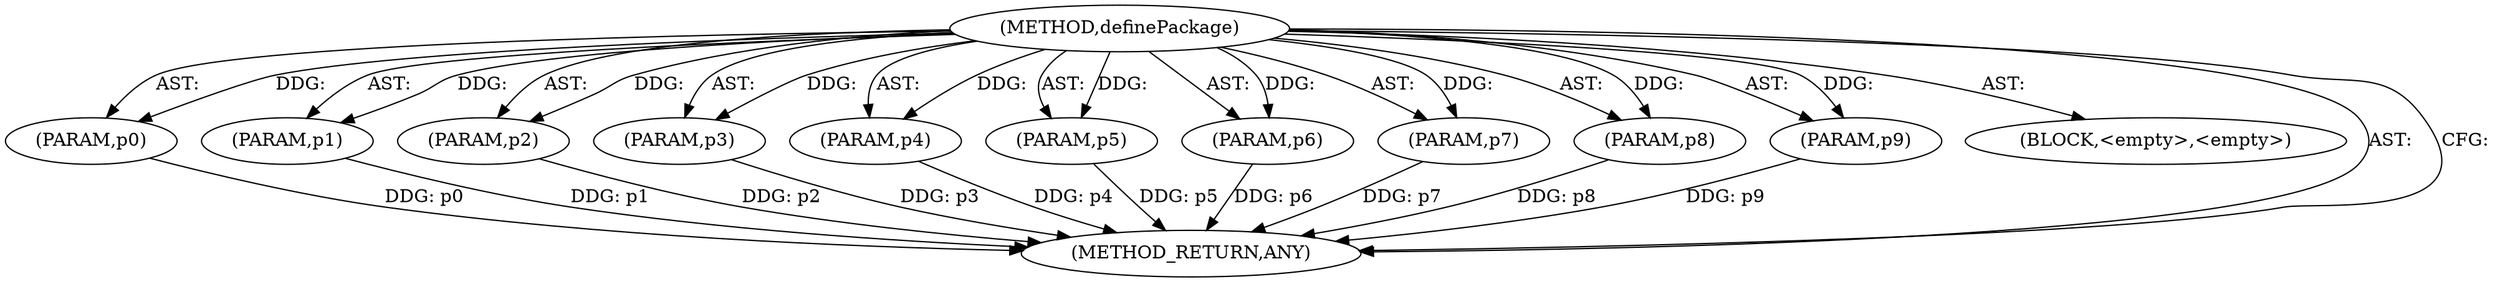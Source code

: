 digraph "definePackage" {  
"111669149718" [label = <(METHOD,definePackage)> ]
"115964117046" [label = <(PARAM,p0)> ]
"115964117047" [label = <(PARAM,p1)> ]
"115964117048" [label = <(PARAM,p2)> ]
"115964117049" [label = <(PARAM,p3)> ]
"115964117050" [label = <(PARAM,p4)> ]
"115964117051" [label = <(PARAM,p5)> ]
"115964117052" [label = <(PARAM,p6)> ]
"115964117053" [label = <(PARAM,p7)> ]
"115964117054" [label = <(PARAM,p8)> ]
"115964117055" [label = <(PARAM,p9)> ]
"25769803830" [label = <(BLOCK,&lt;empty&gt;,&lt;empty&gt;)> ]
"128849018902" [label = <(METHOD_RETURN,ANY)> ]
  "111669149718" -> "115964117046"  [ label = "AST: "] 
  "111669149718" -> "115964117047"  [ label = "AST: "] 
  "111669149718" -> "25769803830"  [ label = "AST: "] 
  "111669149718" -> "115964117048"  [ label = "AST: "] 
  "111669149718" -> "128849018902"  [ label = "AST: "] 
  "111669149718" -> "115964117049"  [ label = "AST: "] 
  "111669149718" -> "115964117050"  [ label = "AST: "] 
  "111669149718" -> "115964117051"  [ label = "AST: "] 
  "111669149718" -> "115964117052"  [ label = "AST: "] 
  "111669149718" -> "115964117053"  [ label = "AST: "] 
  "111669149718" -> "115964117054"  [ label = "AST: "] 
  "111669149718" -> "115964117055"  [ label = "AST: "] 
  "111669149718" -> "128849018902"  [ label = "CFG: "] 
  "115964117046" -> "128849018902"  [ label = "DDG: p0"] 
  "115964117047" -> "128849018902"  [ label = "DDG: p1"] 
  "115964117048" -> "128849018902"  [ label = "DDG: p2"] 
  "115964117049" -> "128849018902"  [ label = "DDG: p3"] 
  "115964117050" -> "128849018902"  [ label = "DDG: p4"] 
  "115964117051" -> "128849018902"  [ label = "DDG: p5"] 
  "115964117052" -> "128849018902"  [ label = "DDG: p6"] 
  "115964117053" -> "128849018902"  [ label = "DDG: p7"] 
  "115964117054" -> "128849018902"  [ label = "DDG: p8"] 
  "115964117055" -> "128849018902"  [ label = "DDG: p9"] 
  "111669149718" -> "115964117046"  [ label = "DDG: "] 
  "111669149718" -> "115964117047"  [ label = "DDG: "] 
  "111669149718" -> "115964117048"  [ label = "DDG: "] 
  "111669149718" -> "115964117049"  [ label = "DDG: "] 
  "111669149718" -> "115964117050"  [ label = "DDG: "] 
  "111669149718" -> "115964117051"  [ label = "DDG: "] 
  "111669149718" -> "115964117052"  [ label = "DDG: "] 
  "111669149718" -> "115964117053"  [ label = "DDG: "] 
  "111669149718" -> "115964117054"  [ label = "DDG: "] 
  "111669149718" -> "115964117055"  [ label = "DDG: "] 
}
